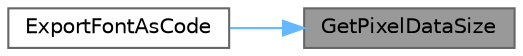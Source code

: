 digraph "GetPixelDataSize"
{
 // LATEX_PDF_SIZE
  bgcolor="transparent";
  edge [fontname=Helvetica,fontsize=10,labelfontname=Helvetica,labelfontsize=10];
  node [fontname=Helvetica,fontsize=10,shape=box,height=0.2,width=0.4];
  rankdir="RL";
  Node1 [id="Node000001",label="GetPixelDataSize",height=0.2,width=0.4,color="gray40", fillcolor="grey60", style="filled", fontcolor="black",tooltip=" "];
  Node1 -> Node2 [id="edge1_Node000001_Node000002",dir="back",color="steelblue1",style="solid",tooltip=" "];
  Node2 [id="Node000002",label="ExportFontAsCode",height=0.2,width=0.4,color="grey40", fillcolor="white", style="filled",URL="$_old_2_classes_2lib_2rtext_8c.html#af6f490f2fbc5d5d489effd46d7b74961",tooltip=" "];
}
